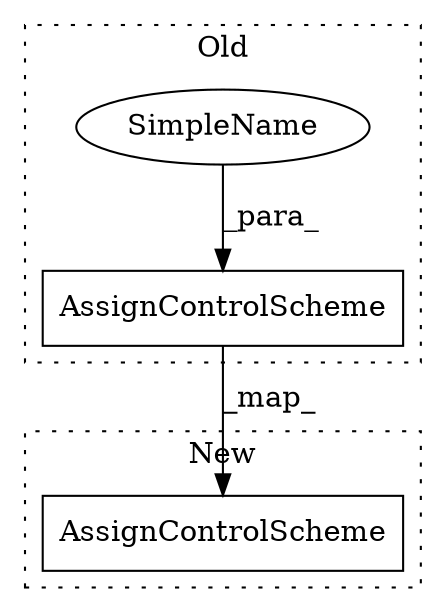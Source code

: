 digraph G {
subgraph cluster0 {
1 [label="AssignControlScheme" a="32" s="14744,14810" l="20,7" shape="box"];
3 [label="SimpleName" a="42" s="14783" l="27" shape="ellipse"];
label = "Old";
style="dotted";
}
subgraph cluster1 {
2 [label="AssignControlScheme" a="32" s="15407,15444" l="20,1" shape="box"];
label = "New";
style="dotted";
}
1 -> 2 [label="_map_"];
3 -> 1 [label="_para_"];
}